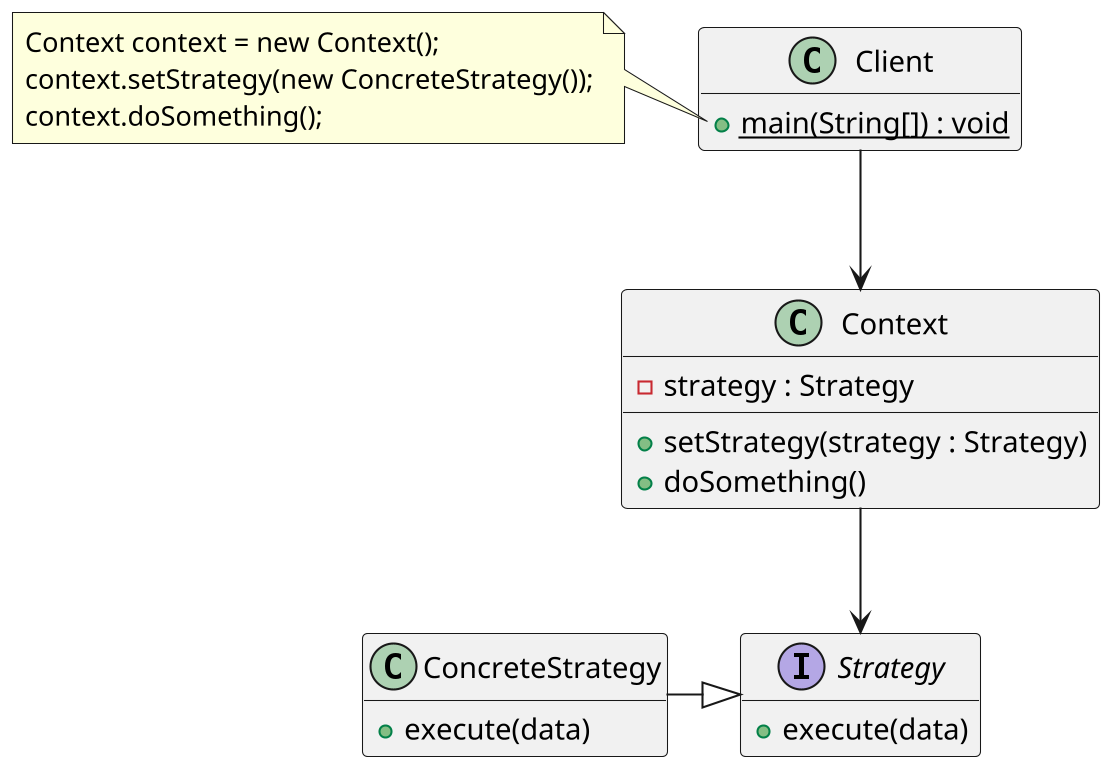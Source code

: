 @startuml
skinparam dpi 200
hide empty members

class Client {
  + {static} main(String[]) : void
}

class Context {
  - strategy : Strategy
  + setStrategy(strategy : Strategy)
  + doSomething()
}

interface Strategy {
  + execute(data)
}

class ConcreteStrategy {
  + execute(data)
}

Client --> Context
Context --> Strategy
ConcreteStrategy -|> Strategy

note left of Client::main
  Context context = new Context();
  context.setStrategy(new ConcreteStrategy());
  context.doSomething();
end note
@enduml
